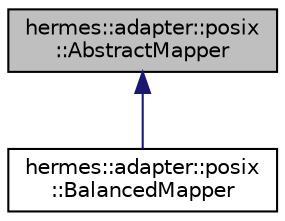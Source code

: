 digraph "hermes::adapter::posix::AbstractMapper"
{
 // LATEX_PDF_SIZE
  edge [fontname="Helvetica",fontsize="10",labelfontname="Helvetica",labelfontsize="10"];
  node [fontname="Helvetica",fontsize="10",shape=record];
  Node1 [label="hermes::adapter::posix\l::AbstractMapper",height=0.2,width=0.4,color="black", fillcolor="grey75", style="filled", fontcolor="black",tooltip=" "];
  Node1 -> Node2 [dir="back",color="midnightblue",fontsize="10",style="solid",fontname="Helvetica"];
  Node2 [label="hermes::adapter::posix\l::BalancedMapper",height=0.2,width=0.4,color="black", fillcolor="white", style="filled",URL="$classhermes_1_1adapter_1_1posix_1_1_balanced_mapper.html",tooltip=" "];
}
